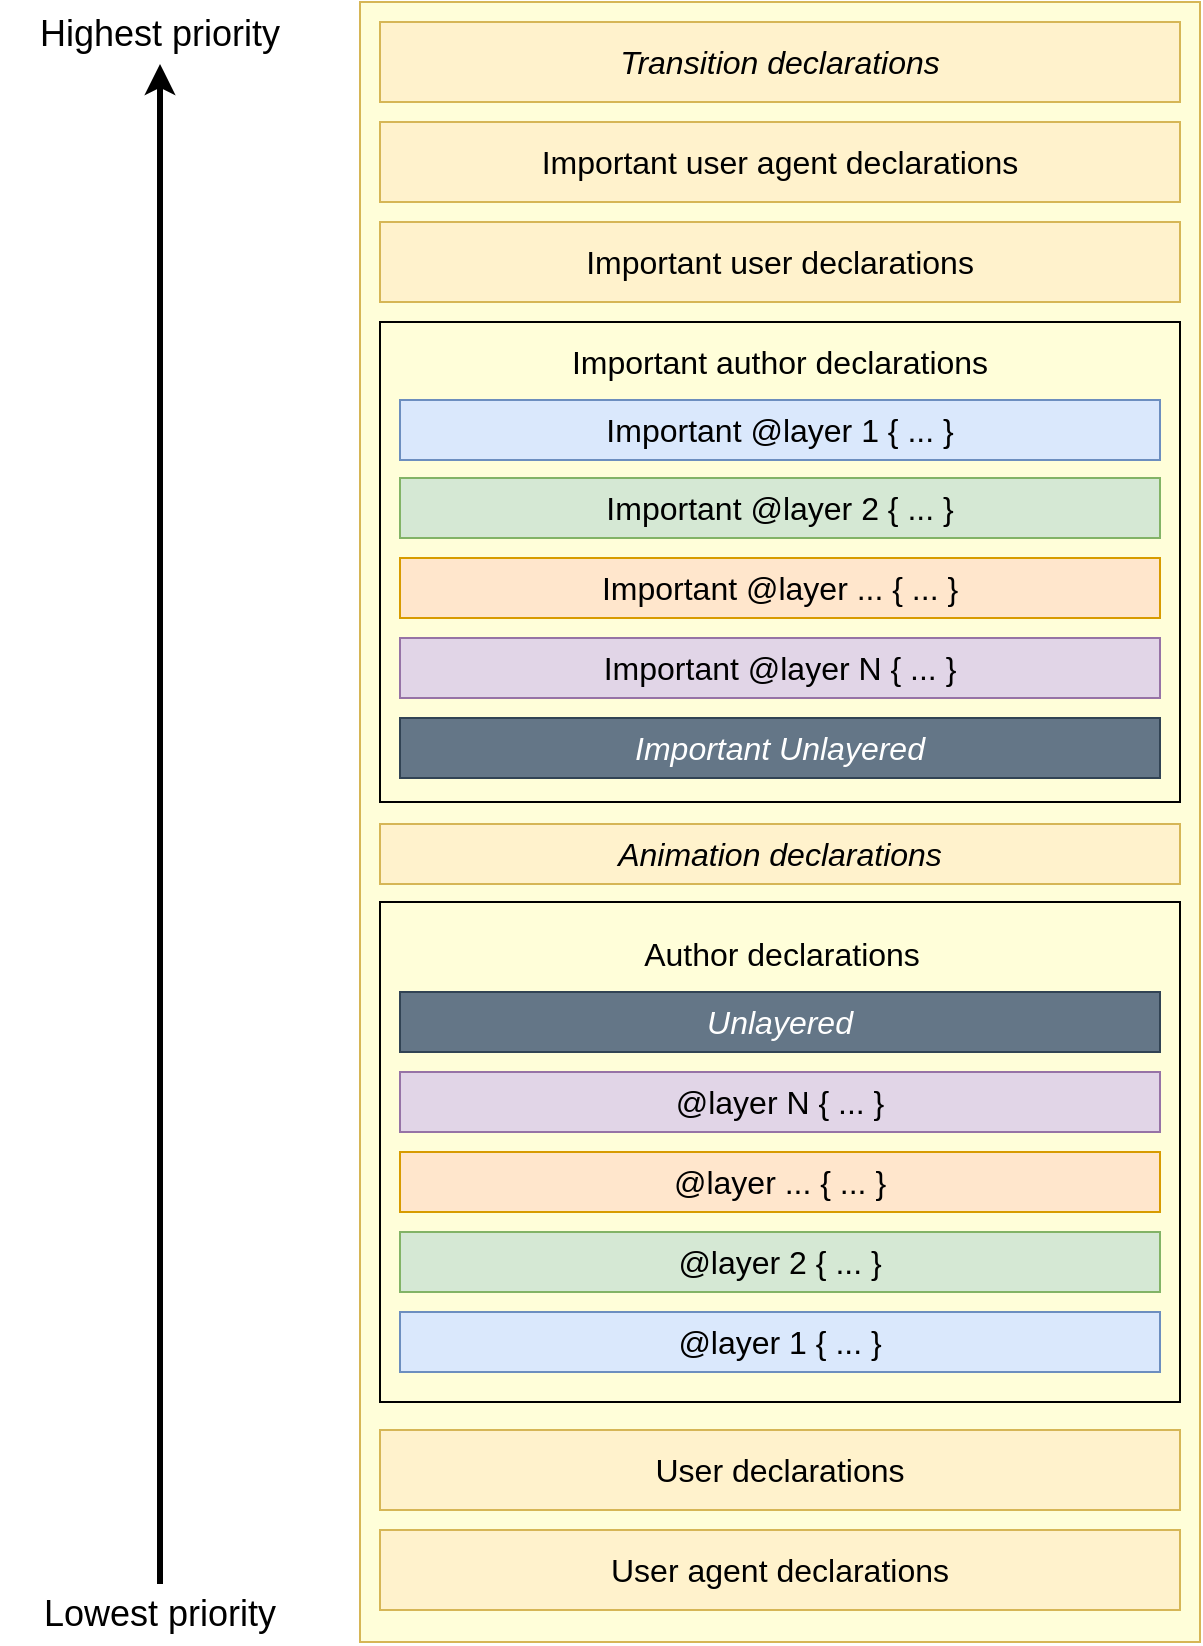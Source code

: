 <mxfile scale="1" border="0" version="24.8.3">
  <diagram name="Page-1" id="efa7a0a1-bf9b-a30e-e6df-94a7791c09e9">
    <mxGraphModel dx="676" dy="351" grid="1" gridSize="10" guides="1" tooltips="1" connect="1" arrows="1" fold="1" page="1" pageScale="1" pageWidth="826" pageHeight="1169" background="#FFFFFF" math="0" shadow="0">
      <root>
        <mxCell id="0" />
        <mxCell id="1" parent="0" />
        <mxCell id="urXJzweC5eLhULexqn9Z-19" value="" style="whiteSpace=wrap;html=1;fillColor=#FFFED9;strokeColor=#d6b656;" parent="1" vertex="1">
          <mxGeometry x="180" y="10" width="420" height="820" as="geometry" />
        </mxCell>
        <mxCell id="urXJzweC5eLhULexqn9Z-10" value="" style="whiteSpace=wrap;html=1;fillColor=none;" parent="1" vertex="1">
          <mxGeometry x="190" y="170" width="400" height="240" as="geometry" />
        </mxCell>
        <mxCell id="oMBeN4IvPGKr6_LYo95F-5" value="&lt;i&gt;&lt;font face=&quot;sans-serif&quot;&gt;Transition declarations&lt;/font&gt;&lt;/i&gt;" style="text;html=1;align=center;verticalAlign=middle;whiteSpace=wrap;rounded=1;fontFamily=Monospace;labelBackgroundColor=none;spacing=4;spacingLeft=0;spacingTop=0;fillColor=#fff2cc;strokeColor=#d6b656;arcSize=0;fontSize=16;fontStyle=0;shadow=0;shadowOffsetX=2;shadowOffsetY=2;shadowBlur=1;strokeWidth=1;perimeterSpacing=0;" parent="1" vertex="1">
          <mxGeometry x="190" y="20" width="400" height="40" as="geometry" />
        </mxCell>
        <mxCell id="itvtTAMVvJ-Au7iy1GT8-35" value="&lt;font style=&quot;font-size: 18px;&quot;&gt;Highest priority&lt;/font&gt;" style="text;html=1;align=center;verticalAlign=middle;whiteSpace=wrap;rounded=0;fontFamily=Helvetica;fontSize=12;fontColor=default;labelBackgroundColor=none;strokeWidth=1;dashed=1;" parent="1" vertex="1">
          <mxGeometry x="10" y="11" width="140" height="30" as="geometry" />
        </mxCell>
        <mxCell id="urXJzweC5eLhULexqn9Z-20" style="rounded=0;orthogonalLoop=1;jettySize=auto;html=1;exitX=0.5;exitY=0;exitDx=0;exitDy=0;entryX=0.5;entryY=1;entryDx=0;entryDy=0;strokeWidth=3;" parent="1" source="urXJzweC5eLhULexqn9Z-1" target="itvtTAMVvJ-Au7iy1GT8-35" edge="1">
          <mxGeometry relative="1" as="geometry" />
        </mxCell>
        <mxCell id="urXJzweC5eLhULexqn9Z-1" value="&lt;font style=&quot;font-size: 18px;&quot;&gt;Lowest priority&lt;/font&gt;" style="text;html=1;align=center;verticalAlign=middle;whiteSpace=wrap;rounded=0;fontFamily=Helvetica;fontSize=12;fontColor=default;labelBackgroundColor=none;strokeWidth=1;dashed=1;" parent="1" vertex="1">
          <mxGeometry y="801" width="160" height="30" as="geometry" />
        </mxCell>
        <mxCell id="urXJzweC5eLhULexqn9Z-2" value="&lt;font face=&quot;sans-serif&quot;&gt;Important user agent declarations&lt;/font&gt;" style="text;html=1;align=center;verticalAlign=middle;whiteSpace=wrap;rounded=1;fontFamily=Monospace;labelBackgroundColor=none;spacing=4;spacingLeft=0;spacingTop=0;fillColor=#fff2cc;strokeColor=#d6b656;arcSize=0;fontSize=16;fontStyle=0;shadow=0;shadowOffsetX=2;shadowOffsetY=2;shadowBlur=1;strokeWidth=1;perimeterSpacing=0;" parent="1" vertex="1">
          <mxGeometry x="190" y="70" width="400" height="40" as="geometry" />
        </mxCell>
        <mxCell id="urXJzweC5eLhULexqn9Z-3" value="&lt;font face=&quot;sans-serif&quot;&gt;Important user declarations&lt;/font&gt;" style="text;html=1;align=center;verticalAlign=middle;whiteSpace=wrap;rounded=1;fontFamily=Monospace;labelBackgroundColor=none;spacing=4;spacingLeft=0;spacingTop=0;fillColor=#fff2cc;strokeColor=#d6b656;arcSize=0;fontSize=16;fontStyle=0;shadow=0;shadowOffsetX=2;shadowOffsetY=2;shadowBlur=1;strokeWidth=1;perimeterSpacing=0;" parent="1" vertex="1">
          <mxGeometry x="190" y="120" width="400" height="40" as="geometry" />
        </mxCell>
        <mxCell id="urXJzweC5eLhULexqn9Z-4" value="&lt;font face=&quot;sans-serif&quot;&gt;Important @layer 1 { ... }&lt;br&gt;&lt;/font&gt;" style="text;html=1;align=center;verticalAlign=middle;whiteSpace=wrap;rounded=1;fontFamily=Monospace;labelBackgroundColor=none;spacing=4;spacingLeft=0;spacingTop=0;fillColor=#dae8fc;strokeColor=#6c8ebf;arcSize=0;fontSize=16;fontStyle=0;shadow=0;shadowOffsetX=2;shadowOffsetY=2;shadowBlur=1;strokeWidth=1;perimeterSpacing=0;" parent="1" vertex="1">
          <mxGeometry x="200" y="209" width="380" height="30" as="geometry" />
        </mxCell>
        <mxCell id="urXJzweC5eLhULexqn9Z-5" value="&lt;font face=&quot;sans-serif&quot;&gt;Important @layer 2 { ... }&lt;br&gt;&lt;/font&gt;" style="text;html=1;align=center;verticalAlign=middle;whiteSpace=wrap;rounded=1;fontFamily=Monospace;labelBackgroundColor=none;spacing=4;spacingLeft=0;spacingTop=0;fillColor=#d5e8d4;strokeColor=#82b366;arcSize=0;fontSize=16;fontStyle=0;shadow=0;shadowOffsetX=2;shadowOffsetY=2;shadowBlur=1;strokeWidth=1;perimeterSpacing=0;" parent="1" vertex="1">
          <mxGeometry x="200" y="248" width="380" height="30" as="geometry" />
        </mxCell>
        <mxCell id="urXJzweC5eLhULexqn9Z-6" value="&lt;font face=&quot;sans-serif&quot;&gt;Important @layer ... { ... }&lt;br&gt;&lt;/font&gt;" style="text;html=1;align=center;verticalAlign=middle;whiteSpace=wrap;rounded=1;fontFamily=Monospace;labelBackgroundColor=none;spacing=4;spacingLeft=0;spacingTop=0;fillColor=#ffe6cc;strokeColor=#d79b00;arcSize=0;fontSize=16;fontStyle=0;shadow=0;shadowOffsetX=2;shadowOffsetY=2;shadowBlur=1;strokeWidth=1;perimeterSpacing=0;" parent="1" vertex="1">
          <mxGeometry x="200" y="288" width="380" height="30" as="geometry" />
        </mxCell>
        <mxCell id="urXJzweC5eLhULexqn9Z-7" value="&lt;font face=&quot;sans-serif&quot;&gt;Important @layer N { ... }&lt;br&gt;&lt;/font&gt;" style="text;html=1;align=center;verticalAlign=middle;whiteSpace=wrap;rounded=1;fontFamily=Monospace;labelBackgroundColor=none;spacing=4;spacingLeft=0;spacingTop=0;fillColor=#e1d5e7;strokeColor=#9673a6;arcSize=0;fontSize=16;fontStyle=0;shadow=0;shadowOffsetX=2;shadowOffsetY=2;shadowBlur=1;strokeWidth=1;perimeterSpacing=0;" parent="1" vertex="1">
          <mxGeometry x="200" y="328" width="380" height="30" as="geometry" />
        </mxCell>
        <mxCell id="urXJzweC5eLhULexqn9Z-8" value="&lt;i&gt;&lt;font face=&quot;sans-serif&quot;&gt;Important Unlayered&lt;br&gt;&lt;/font&gt;&lt;/i&gt;" style="text;html=1;align=center;verticalAlign=middle;whiteSpace=wrap;rounded=1;fontFamily=Monospace;labelBackgroundColor=none;spacing=4;spacingLeft=0;spacingTop=0;fillColor=#647687;strokeColor=#314354;arcSize=0;fontSize=16;fontStyle=0;shadow=0;shadowOffsetX=2;shadowOffsetY=2;shadowBlur=1;strokeWidth=1;perimeterSpacing=0;fontColor=#ffffff;" parent="1" vertex="1">
          <mxGeometry x="200" y="368" width="380" height="30" as="geometry" />
        </mxCell>
        <mxCell id="urXJzweC5eLhULexqn9Z-9" value="&lt;i&gt;&lt;font face=&quot;sans-serif&quot;&gt;Animation declarations&lt;br&gt;&lt;/font&gt;&lt;/i&gt;" style="text;html=1;align=center;verticalAlign=middle;whiteSpace=wrap;rounded=1;fontFamily=Monospace;labelBackgroundColor=none;spacing=4;spacingLeft=0;spacingTop=0;fillColor=#fff2cc;strokeColor=#d6b656;arcSize=0;fontSize=16;fontStyle=0;shadow=0;shadowOffsetX=2;shadowOffsetY=2;shadowBlur=1;strokeWidth=1;perimeterSpacing=0;" parent="1" vertex="1">
          <mxGeometry x="190" y="421" width="400" height="30" as="geometry" />
        </mxCell>
        <mxCell id="urXJzweC5eLhULexqn9Z-11" value="" style="whiteSpace=wrap;html=1;fillColor=none;" parent="1" vertex="1">
          <mxGeometry x="190" y="460" width="400" height="250" as="geometry" />
        </mxCell>
        <mxCell id="urXJzweC5eLhULexqn9Z-12" value="&lt;font face=&quot;sans-serif&quot;&gt;@layer 1 { ... }&lt;br&gt;&lt;/font&gt;" style="text;html=1;align=center;verticalAlign=middle;whiteSpace=wrap;rounded=1;fontFamily=Monospace;labelBackgroundColor=none;spacing=4;spacingLeft=0;spacingTop=0;fillColor=#dae8fc;strokeColor=#6c8ebf;arcSize=0;fontSize=16;fontStyle=0;shadow=0;shadowOffsetX=2;shadowOffsetY=2;shadowBlur=1;strokeWidth=1;perimeterSpacing=0;" parent="1" vertex="1">
          <mxGeometry x="200" y="665" width="380" height="30" as="geometry" />
        </mxCell>
        <mxCell id="urXJzweC5eLhULexqn9Z-13" value="&lt;font face=&quot;sans-serif&quot;&gt;@layer 2 { ... }&lt;br&gt;&lt;/font&gt;" style="text;html=1;align=center;verticalAlign=middle;whiteSpace=wrap;rounded=1;fontFamily=Monospace;labelBackgroundColor=none;spacing=4;spacingLeft=0;spacingTop=0;fillColor=#d5e8d4;strokeColor=#82b366;arcSize=0;fontSize=16;fontStyle=0;shadow=0;shadowOffsetX=2;shadowOffsetY=2;shadowBlur=1;strokeWidth=1;perimeterSpacing=0;" parent="1" vertex="1">
          <mxGeometry x="200" y="625" width="380" height="30" as="geometry" />
        </mxCell>
        <mxCell id="urXJzweC5eLhULexqn9Z-14" value="&lt;font face=&quot;sans-serif&quot;&gt;@layer ... { ... }&lt;br&gt;&lt;/font&gt;" style="text;html=1;align=center;verticalAlign=middle;whiteSpace=wrap;rounded=1;fontFamily=Monospace;labelBackgroundColor=none;spacing=4;spacingLeft=0;spacingTop=0;fillColor=#ffe6cc;strokeColor=#d79b00;arcSize=0;fontSize=16;fontStyle=0;shadow=0;shadowOffsetX=2;shadowOffsetY=2;shadowBlur=1;strokeWidth=1;perimeterSpacing=0;" parent="1" vertex="1">
          <mxGeometry x="200" y="585" width="380" height="30" as="geometry" />
        </mxCell>
        <mxCell id="urXJzweC5eLhULexqn9Z-15" value="&lt;font face=&quot;sans-serif&quot;&gt;@layer N { ... }&lt;br&gt;&lt;/font&gt;" style="text;html=1;align=center;verticalAlign=middle;whiteSpace=wrap;rounded=1;fontFamily=Monospace;labelBackgroundColor=none;spacing=4;spacingLeft=0;spacingTop=0;fillColor=#e1d5e7;strokeColor=#9673a6;arcSize=0;fontSize=16;fontStyle=0;shadow=0;shadowOffsetX=2;shadowOffsetY=2;shadowBlur=1;strokeWidth=1;perimeterSpacing=0;" parent="1" vertex="1">
          <mxGeometry x="200" y="545" width="380" height="30" as="geometry" />
        </mxCell>
        <mxCell id="urXJzweC5eLhULexqn9Z-16" value="&lt;i&gt;&lt;font face=&quot;sans-serif&quot;&gt;Unlayered&lt;br&gt;&lt;/font&gt;&lt;/i&gt;" style="text;html=1;align=center;verticalAlign=middle;whiteSpace=wrap;rounded=1;fontFamily=Monospace;labelBackgroundColor=none;spacing=4;spacingLeft=0;spacingTop=0;fillColor=#647687;strokeColor=#314354;arcSize=0;fontSize=16;fontStyle=0;shadow=0;shadowOffsetX=2;shadowOffsetY=2;shadowBlur=1;strokeWidth=1;perimeterSpacing=0;fontColor=#ffffff;" parent="1" vertex="1">
          <mxGeometry x="200" y="505" width="380" height="30" as="geometry" />
        </mxCell>
        <mxCell id="urXJzweC5eLhULexqn9Z-17" value="&lt;font face=&quot;sans-serif&quot;&gt;User declarations&lt;br&gt;&lt;/font&gt;" style="text;html=1;align=center;verticalAlign=middle;whiteSpace=wrap;rounded=1;fontFamily=Monospace;labelBackgroundColor=none;spacing=4;spacingLeft=0;spacingTop=0;fillColor=#fff2cc;strokeColor=#d6b656;arcSize=0;fontSize=16;fontStyle=0;shadow=0;shadowOffsetX=2;shadowOffsetY=2;shadowBlur=1;strokeWidth=1;perimeterSpacing=0;" parent="1" vertex="1">
          <mxGeometry x="190" y="724" width="400" height="40" as="geometry" />
        </mxCell>
        <mxCell id="urXJzweC5eLhULexqn9Z-18" value="&lt;font face=&quot;sans-serif&quot;&gt;User agent declarations&lt;/font&gt;" style="text;html=1;align=center;verticalAlign=middle;whiteSpace=wrap;rounded=1;fontFamily=Monospace;labelBackgroundColor=none;spacing=4;spacingLeft=0;spacingTop=0;fillColor=#fff2cc;strokeColor=#d6b656;arcSize=0;fontSize=16;fontStyle=0;shadow=0;shadowOffsetX=2;shadowOffsetY=2;shadowBlur=1;strokeWidth=1;perimeterSpacing=0;" parent="1" vertex="1">
          <mxGeometry x="190" y="774" width="400" height="40" as="geometry" />
        </mxCell>
        <mxCell id="xQSERh4WUOrSDZgWRBxG-2" value="&lt;font face=&quot;sans-serif&quot;&gt;Important author declarations&lt;/font&gt;" style="text;html=1;align=center;verticalAlign=middle;whiteSpace=wrap;rounded=1;fontFamily=Monospace;labelBackgroundColor=none;spacing=4;spacingLeft=0;spacingTop=0;arcSize=0;fontSize=16;fontStyle=0;shadow=0;shadowOffsetX=2;shadowOffsetY=2;shadowBlur=1;strokeWidth=1;perimeterSpacing=0;" parent="1" vertex="1">
          <mxGeometry x="200" y="170" width="380" height="40" as="geometry" />
        </mxCell>
        <mxCell id="xQSERh4WUOrSDZgWRBxG-3" value="&lt;font face=&quot;sans-serif&quot;&gt;Author declarations&lt;/font&gt;" style="text;html=1;align=center;verticalAlign=middle;whiteSpace=wrap;rounded=1;fontFamily=Monospace;labelBackgroundColor=none;spacing=4;spacingLeft=0;spacingTop=0;arcSize=0;fontSize=16;fontStyle=0;shadow=0;shadowOffsetX=2;shadowOffsetY=2;shadowBlur=1;strokeWidth=1;perimeterSpacing=0;" parent="1" vertex="1">
          <mxGeometry x="201" y="466" width="380" height="40" as="geometry" />
        </mxCell>
      </root>
    </mxGraphModel>
  </diagram>
</mxfile>
